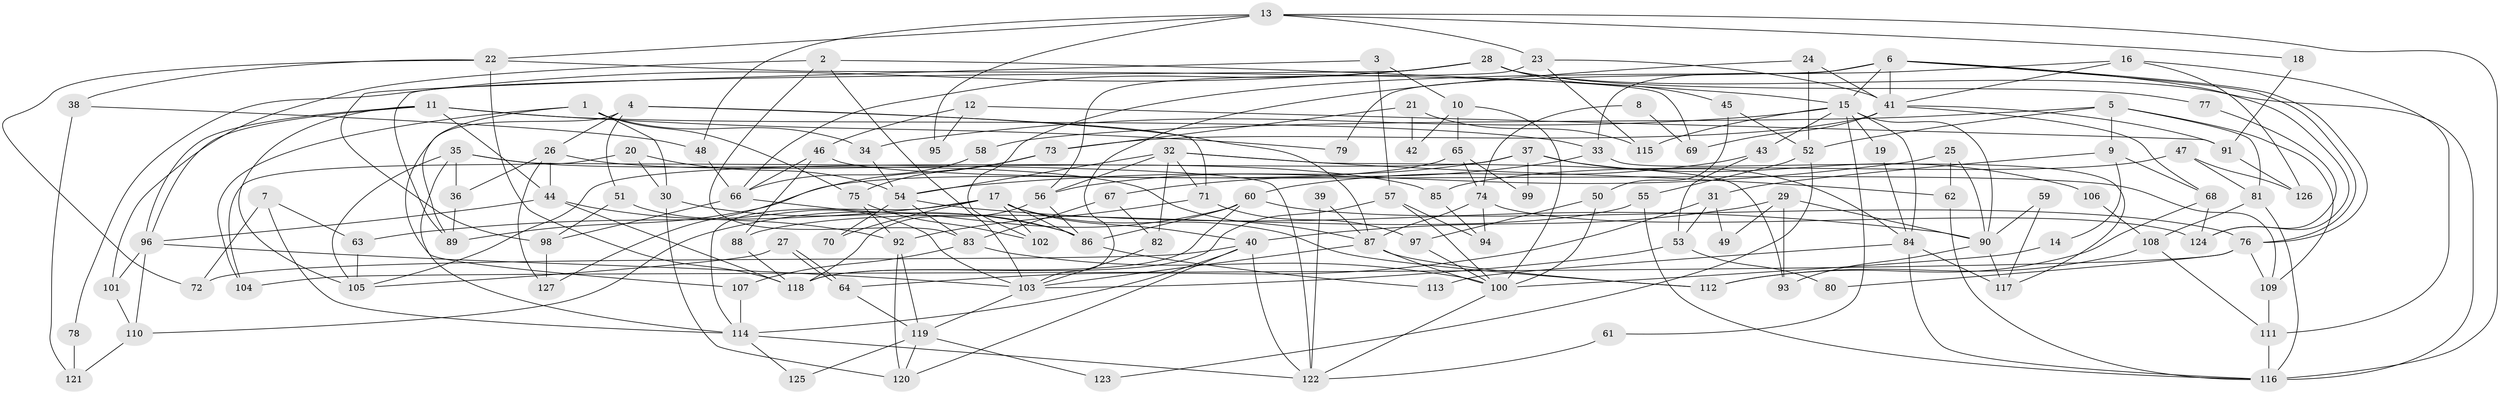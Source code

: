// Generated by graph-tools (version 1.1) at 2025/11/02/27/25 16:11:18]
// undirected, 127 vertices, 254 edges
graph export_dot {
graph [start="1"]
  node [color=gray90,style=filled];
  1;
  2;
  3;
  4;
  5;
  6;
  7;
  8;
  9;
  10;
  11;
  12;
  13;
  14;
  15;
  16;
  17;
  18;
  19;
  20;
  21;
  22;
  23;
  24;
  25;
  26;
  27;
  28;
  29;
  30;
  31;
  32;
  33;
  34;
  35;
  36;
  37;
  38;
  39;
  40;
  41;
  42;
  43;
  44;
  45;
  46;
  47;
  48;
  49;
  50;
  51;
  52;
  53;
  54;
  55;
  56;
  57;
  58;
  59;
  60;
  61;
  62;
  63;
  64;
  65;
  66;
  67;
  68;
  69;
  70;
  71;
  72;
  73;
  74;
  75;
  76;
  77;
  78;
  79;
  80;
  81;
  82;
  83;
  84;
  85;
  86;
  87;
  88;
  89;
  90;
  91;
  92;
  93;
  94;
  95;
  96;
  97;
  98;
  99;
  100;
  101;
  102;
  103;
  104;
  105;
  106;
  107;
  108;
  109;
  110;
  111;
  112;
  113;
  114;
  115;
  116;
  117;
  118;
  119;
  120;
  121;
  122;
  123;
  124;
  125;
  126;
  127;
  1 -- 30;
  1 -- 89;
  1 -- 34;
  1 -- 75;
  1 -- 104;
  2 -- 15;
  2 -- 103;
  2 -- 83;
  2 -- 101;
  3 -- 98;
  3 -- 57;
  3 -- 10;
  4 -- 107;
  4 -- 87;
  4 -- 26;
  4 -- 51;
  4 -- 71;
  5 -- 9;
  5 -- 109;
  5 -- 52;
  5 -- 58;
  5 -- 81;
  6 -- 33;
  6 -- 76;
  6 -- 76;
  6 -- 15;
  6 -- 41;
  6 -- 79;
  6 -- 124;
  7 -- 114;
  7 -- 72;
  7 -- 63;
  8 -- 74;
  8 -- 69;
  9 -- 68;
  9 -- 31;
  9 -- 14;
  10 -- 100;
  10 -- 42;
  10 -- 65;
  11 -- 96;
  11 -- 96;
  11 -- 44;
  11 -- 33;
  11 -- 79;
  11 -- 105;
  12 -- 46;
  12 -- 91;
  12 -- 95;
  13 -- 23;
  13 -- 116;
  13 -- 18;
  13 -- 22;
  13 -- 48;
  13 -- 95;
  14 -- 100;
  15 -- 90;
  15 -- 19;
  15 -- 34;
  15 -- 43;
  15 -- 61;
  15 -- 84;
  15 -- 115;
  16 -- 41;
  16 -- 102;
  16 -- 111;
  16 -- 126;
  17 -- 86;
  17 -- 114;
  17 -- 40;
  17 -- 63;
  17 -- 70;
  17 -- 102;
  17 -- 112;
  18 -- 91;
  19 -- 84;
  20 -- 54;
  20 -- 104;
  20 -- 30;
  21 -- 115;
  21 -- 73;
  21 -- 42;
  22 -- 118;
  22 -- 38;
  22 -- 69;
  22 -- 72;
  23 -- 41;
  23 -- 56;
  23 -- 115;
  24 -- 103;
  24 -- 52;
  24 -- 41;
  25 -- 54;
  25 -- 90;
  25 -- 62;
  26 -- 36;
  26 -- 44;
  26 -- 85;
  26 -- 127;
  27 -- 64;
  27 -- 64;
  27 -- 105;
  28 -- 116;
  28 -- 66;
  28 -- 45;
  28 -- 77;
  28 -- 78;
  28 -- 89;
  29 -- 40;
  29 -- 90;
  29 -- 49;
  29 -- 93;
  30 -- 120;
  30 -- 86;
  31 -- 64;
  31 -- 53;
  31 -- 49;
  32 -- 62;
  32 -- 71;
  32 -- 54;
  32 -- 56;
  32 -- 82;
  32 -- 93;
  33 -- 67;
  33 -- 117;
  34 -- 54;
  35 -- 87;
  35 -- 105;
  35 -- 36;
  35 -- 114;
  35 -- 122;
  36 -- 89;
  37 -- 105;
  37 -- 84;
  37 -- 56;
  37 -- 99;
  37 -- 106;
  38 -- 48;
  38 -- 121;
  39 -- 122;
  39 -- 87;
  40 -- 122;
  40 -- 72;
  40 -- 114;
  40 -- 120;
  41 -- 68;
  41 -- 69;
  41 -- 73;
  41 -- 91;
  43 -- 60;
  43 -- 53;
  44 -- 96;
  44 -- 92;
  44 -- 118;
  45 -- 50;
  45 -- 52;
  46 -- 66;
  46 -- 88;
  46 -- 109;
  47 -- 81;
  47 -- 85;
  47 -- 126;
  48 -- 66;
  50 -- 100;
  50 -- 97;
  51 -- 103;
  51 -- 98;
  52 -- 55;
  52 -- 123;
  53 -- 103;
  53 -- 80;
  54 -- 70;
  54 -- 83;
  54 -- 90;
  55 -- 116;
  55 -- 88;
  56 -- 86;
  56 -- 118;
  57 -- 100;
  57 -- 118;
  57 -- 94;
  58 -- 66;
  59 -- 117;
  59 -- 90;
  60 -- 86;
  60 -- 118;
  60 -- 76;
  60 -- 110;
  61 -- 122;
  62 -- 116;
  63 -- 105;
  64 -- 119;
  65 -- 74;
  65 -- 89;
  65 -- 99;
  66 -- 86;
  66 -- 98;
  67 -- 83;
  67 -- 82;
  68 -- 112;
  68 -- 124;
  71 -- 92;
  71 -- 97;
  73 -- 75;
  73 -- 127;
  74 -- 124;
  74 -- 87;
  74 -- 94;
  75 -- 92;
  75 -- 102;
  76 -- 80;
  76 -- 104;
  76 -- 109;
  77 -- 124;
  78 -- 121;
  81 -- 116;
  81 -- 108;
  82 -- 103;
  83 -- 100;
  83 -- 107;
  84 -- 117;
  84 -- 113;
  84 -- 116;
  85 -- 94;
  86 -- 113;
  87 -- 100;
  87 -- 112;
  87 -- 103;
  88 -- 118;
  90 -- 93;
  90 -- 117;
  91 -- 126;
  92 -- 120;
  92 -- 119;
  96 -- 110;
  96 -- 101;
  96 -- 103;
  97 -- 100;
  98 -- 127;
  100 -- 122;
  101 -- 110;
  103 -- 119;
  106 -- 108;
  107 -- 114;
  108 -- 111;
  108 -- 112;
  109 -- 111;
  110 -- 121;
  111 -- 116;
  114 -- 122;
  114 -- 125;
  119 -- 120;
  119 -- 123;
  119 -- 125;
}
